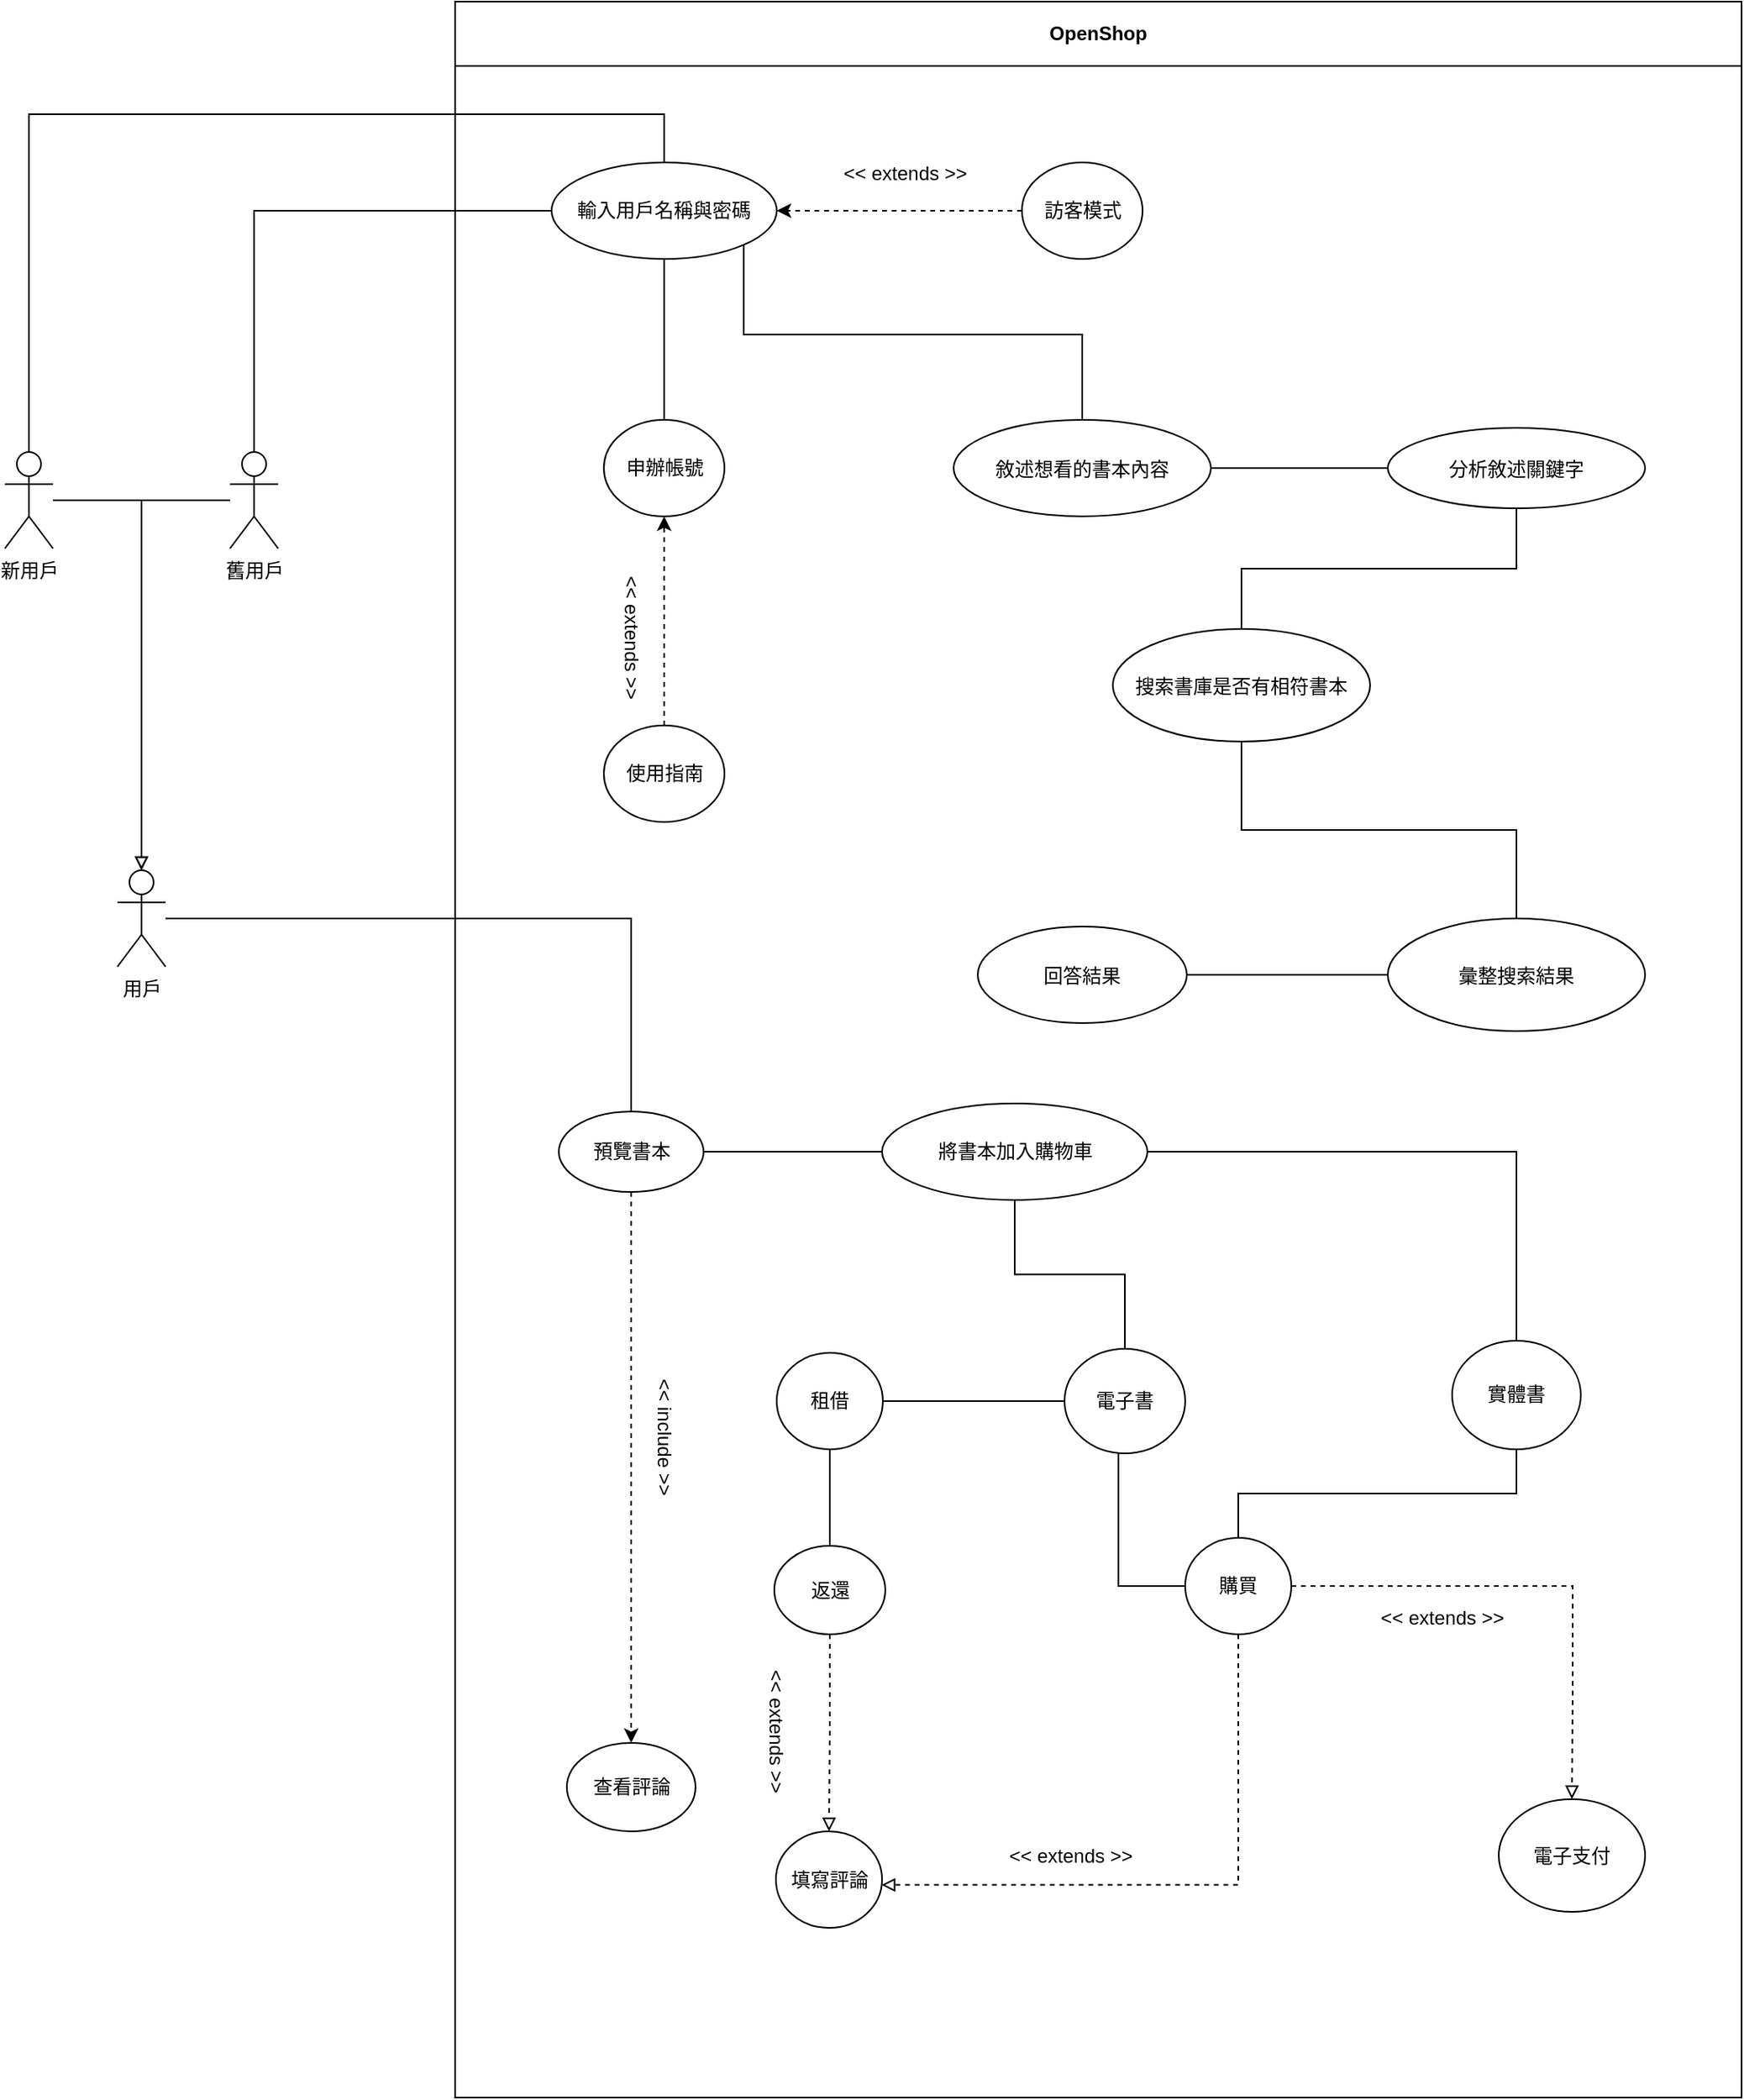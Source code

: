 <mxfile version="21.1.5" type="github" pages="4">
  <diagram name="第 1 页" id="juWUoHmqVazksuG_CoBL">
    <mxGraphModel dx="1348" dy="800" grid="1" gridSize="10" guides="1" tooltips="1" connect="1" arrows="1" fold="1" page="1" pageScale="1" pageWidth="1169" pageHeight="1654" math="0" shadow="0">
      <root>
        <mxCell id="0" />
        <mxCell id="1" parent="0" />
        <mxCell id="0WwnzeJDcboaGbobXKBc-2" value="OpenShop" style="swimlane;whiteSpace=wrap;html=1;startSize=40;" vertex="1" parent="1">
          <mxGeometry x="340" y="170" width="800" height="1303" as="geometry">
            <mxRectangle x="270" y="100" width="110" height="30" as="alternateBounds" />
          </mxGeometry>
        </mxCell>
        <mxCell id="0WwnzeJDcboaGbobXKBc-35" value="輸入用戶名稱與密碼" style="ellipse;whiteSpace=wrap;html=1;" vertex="1" parent="0WwnzeJDcboaGbobXKBc-2">
          <mxGeometry x="60" y="100" width="140" height="60" as="geometry" />
        </mxCell>
        <mxCell id="0WwnzeJDcboaGbobXKBc-36" value="申辦帳號" style="ellipse;whiteSpace=wrap;html=1;" vertex="1" parent="0WwnzeJDcboaGbobXKBc-2">
          <mxGeometry x="92.5" y="260" width="75" height="60" as="geometry" />
        </mxCell>
        <mxCell id="0WwnzeJDcboaGbobXKBc-34" style="edgeStyle=orthogonalEdgeStyle;rounded=0;orthogonalLoop=1;jettySize=auto;html=1;exitX=0.5;exitY=1;exitDx=0;exitDy=0;entryX=0.5;entryY=0;entryDx=0;entryDy=0;endArrow=none;endFill=0;" edge="1" parent="0WwnzeJDcboaGbobXKBc-2" source="0WwnzeJDcboaGbobXKBc-35" target="0WwnzeJDcboaGbobXKBc-36">
          <mxGeometry relative="1" as="geometry" />
        </mxCell>
        <mxCell id="0WwnzeJDcboaGbobXKBc-79" style="edgeStyle=orthogonalEdgeStyle;rounded=0;orthogonalLoop=1;jettySize=auto;html=1;exitX=0;exitY=0.5;exitDx=0;exitDy=0;entryX=1;entryY=0.5;entryDx=0;entryDy=0;dashed=1;" edge="1" parent="0WwnzeJDcboaGbobXKBc-2" source="0WwnzeJDcboaGbobXKBc-38" target="0WwnzeJDcboaGbobXKBc-35">
          <mxGeometry relative="1" as="geometry" />
        </mxCell>
        <mxCell id="0WwnzeJDcboaGbobXKBc-38" value="訪客模式" style="ellipse;whiteSpace=wrap;html=1;" vertex="1" parent="0WwnzeJDcboaGbobXKBc-2">
          <mxGeometry x="352.5" y="100" width="75" height="60" as="geometry" />
        </mxCell>
        <mxCell id="0WwnzeJDcboaGbobXKBc-39" style="edgeStyle=orthogonalEdgeStyle;rounded=0;orthogonalLoop=1;jettySize=auto;html=1;entryX=0.5;entryY=1;entryDx=0;entryDy=0;endArrow=classic;endFill=1;dashed=1;" edge="1" parent="0WwnzeJDcboaGbobXKBc-2" source="0WwnzeJDcboaGbobXKBc-40" target="0WwnzeJDcboaGbobXKBc-36">
          <mxGeometry relative="1" as="geometry" />
        </mxCell>
        <mxCell id="0WwnzeJDcboaGbobXKBc-78" style="edgeStyle=orthogonalEdgeStyle;rounded=0;orthogonalLoop=1;jettySize=auto;html=1;entryX=0;entryY=0.5;entryDx=0;entryDy=0;endArrow=none;endFill=0;exitX=1;exitY=1;exitDx=0;exitDy=0;" edge="1" parent="0WwnzeJDcboaGbobXKBc-2" source="0WwnzeJDcboaGbobXKBc-35" target="0WwnzeJDcboaGbobXKBc-70">
          <mxGeometry relative="1" as="geometry">
            <Array as="points">
              <mxPoint x="180" y="207" />
              <mxPoint x="390" y="207" />
              <mxPoint x="390" y="290" />
            </Array>
          </mxGeometry>
        </mxCell>
        <mxCell id="0WwnzeJDcboaGbobXKBc-40" value="使用指南" style="ellipse;whiteSpace=wrap;html=1;" vertex="1" parent="0WwnzeJDcboaGbobXKBc-2">
          <mxGeometry x="92.5" y="450" width="75" height="60" as="geometry" />
        </mxCell>
        <mxCell id="0WwnzeJDcboaGbobXKBc-41" value="&amp;lt;&amp;lt; extends &amp;gt;&amp;gt;" style="text;html=1;strokeColor=none;fillColor=none;align=center;verticalAlign=middle;whiteSpace=wrap;rounded=0;" vertex="1" parent="0WwnzeJDcboaGbobXKBc-2">
          <mxGeometry x="235" y="87" width="90" height="40" as="geometry" />
        </mxCell>
        <mxCell id="0WwnzeJDcboaGbobXKBc-42" value="&amp;lt;&amp;lt; extends &amp;gt;&amp;gt;" style="text;html=1;strokeColor=none;fillColor=none;align=center;verticalAlign=middle;whiteSpace=wrap;rounded=0;rotation=90;" vertex="1" parent="0WwnzeJDcboaGbobXKBc-2">
          <mxGeometry x="64.5" y="380" width="90" height="30" as="geometry" />
        </mxCell>
        <mxCell id="0WwnzeJDcboaGbobXKBc-70" value="&lt;span style=&quot;font-size: 12px;&quot;&gt;敘述想看的書本內容&lt;/span&gt;" style="ellipse;whiteSpace=wrap;html=1;fontSize=14;" vertex="1" parent="0WwnzeJDcboaGbobXKBc-2">
          <mxGeometry x="310" y="260" width="160" height="60" as="geometry" />
        </mxCell>
        <mxCell id="0WwnzeJDcboaGbobXKBc-72" value="&lt;span style=&quot;font-size: 12px;&quot;&gt;分析敘述關鍵字&lt;/span&gt;" style="ellipse;whiteSpace=wrap;html=1;fontSize=14;" vertex="1" parent="0WwnzeJDcboaGbobXKBc-2">
          <mxGeometry x="580" y="265" width="160" height="50" as="geometry" />
        </mxCell>
        <mxCell id="0WwnzeJDcboaGbobXKBc-69" style="edgeStyle=orthogonalEdgeStyle;rounded=0;orthogonalLoop=1;jettySize=auto;html=1;exitX=1;exitY=0.5;exitDx=0;exitDy=0;fontSize=14;endArrow=none;endFill=0;" edge="1" parent="0WwnzeJDcboaGbobXKBc-2" source="0WwnzeJDcboaGbobXKBc-70" target="0WwnzeJDcboaGbobXKBc-72">
          <mxGeometry relative="1" as="geometry" />
        </mxCell>
        <mxCell id="0WwnzeJDcboaGbobXKBc-74" value="&lt;span style=&quot;font-size: 12px;&quot;&gt;搜索書庫是否有相符書本&lt;/span&gt;" style="ellipse;whiteSpace=wrap;html=1;fontSize=14;" vertex="1" parent="0WwnzeJDcboaGbobXKBc-2">
          <mxGeometry x="409" y="390" width="160" height="70" as="geometry" />
        </mxCell>
        <mxCell id="0WwnzeJDcboaGbobXKBc-71" style="edgeStyle=orthogonalEdgeStyle;rounded=0;orthogonalLoop=1;jettySize=auto;html=1;exitX=0.5;exitY=1;exitDx=0;exitDy=0;fontSize=14;endArrow=none;endFill=0;" edge="1" parent="0WwnzeJDcboaGbobXKBc-2" source="0WwnzeJDcboaGbobXKBc-72" target="0WwnzeJDcboaGbobXKBc-74">
          <mxGeometry relative="1" as="geometry" />
        </mxCell>
        <mxCell id="0WwnzeJDcboaGbobXKBc-76" value="&lt;span style=&quot;font-size: 12px;&quot;&gt;彙整搜索結果&lt;/span&gt;" style="ellipse;whiteSpace=wrap;html=1;fontSize=14;" vertex="1" parent="0WwnzeJDcboaGbobXKBc-2">
          <mxGeometry x="580" y="570" width="160" height="70" as="geometry" />
        </mxCell>
        <mxCell id="0WwnzeJDcboaGbobXKBc-73" style="edgeStyle=orthogonalEdgeStyle;rounded=0;orthogonalLoop=1;jettySize=auto;html=1;exitX=0.5;exitY=1;exitDx=0;exitDy=0;entryX=0.5;entryY=0;entryDx=0;entryDy=0;fontSize=14;endArrow=none;endFill=0;" edge="1" parent="0WwnzeJDcboaGbobXKBc-2" source="0WwnzeJDcboaGbobXKBc-74" target="0WwnzeJDcboaGbobXKBc-76">
          <mxGeometry relative="1" as="geometry" />
        </mxCell>
        <mxCell id="0WwnzeJDcboaGbobXKBc-77" value="&lt;span style=&quot;font-size: 12px;&quot;&gt;回答結果&lt;/span&gt;" style="ellipse;whiteSpace=wrap;html=1;fontSize=14;" vertex="1" parent="0WwnzeJDcboaGbobXKBc-2">
          <mxGeometry x="325" y="575" width="130" height="60" as="geometry" />
        </mxCell>
        <mxCell id="0WwnzeJDcboaGbobXKBc-75" style="edgeStyle=orthogonalEdgeStyle;rounded=0;orthogonalLoop=1;jettySize=auto;html=1;exitX=0;exitY=0.5;exitDx=0;exitDy=0;fontSize=14;endArrow=none;endFill=0;" edge="1" parent="0WwnzeJDcboaGbobXKBc-2" source="0WwnzeJDcboaGbobXKBc-76" target="0WwnzeJDcboaGbobXKBc-77">
          <mxGeometry relative="1" as="geometry" />
        </mxCell>
        <mxCell id="0WwnzeJDcboaGbobXKBc-125" style="edgeStyle=orthogonalEdgeStyle;rounded=0;orthogonalLoop=1;jettySize=auto;html=1;endArrow=none;endFill=0;" edge="1" parent="0WwnzeJDcboaGbobXKBc-2" source="0WwnzeJDcboaGbobXKBc-84" target="0WwnzeJDcboaGbobXKBc-89">
          <mxGeometry relative="1" as="geometry" />
        </mxCell>
        <mxCell id="0WwnzeJDcboaGbobXKBc-84" value="將書本加入購物車" style="ellipse;whiteSpace=wrap;html=1;" vertex="1" parent="0WwnzeJDcboaGbobXKBc-2">
          <mxGeometry x="265.5" y="685" width="165" height="60" as="geometry" />
        </mxCell>
        <mxCell id="0WwnzeJDcboaGbobXKBc-86" value="實體書" style="ellipse;whiteSpace=wrap;html=1;" vertex="1" parent="0WwnzeJDcboaGbobXKBc-2">
          <mxGeometry x="620" y="832.5" width="80" height="67.5" as="geometry" />
        </mxCell>
        <mxCell id="0WwnzeJDcboaGbobXKBc-83" style="edgeStyle=orthogonalEdgeStyle;rounded=0;orthogonalLoop=1;jettySize=auto;html=1;exitX=1;exitY=0.5;exitDx=0;exitDy=0;entryX=0.5;entryY=0;entryDx=0;entryDy=0;endArrow=none;endFill=0;" edge="1" parent="0WwnzeJDcboaGbobXKBc-2" source="0WwnzeJDcboaGbobXKBc-84" target="0WwnzeJDcboaGbobXKBc-86">
          <mxGeometry relative="1" as="geometry" />
        </mxCell>
        <mxCell id="0WwnzeJDcboaGbobXKBc-122" style="edgeStyle=orthogonalEdgeStyle;rounded=0;orthogonalLoop=1;jettySize=auto;html=1;endArrow=none;endFill=0;" edge="1" parent="0WwnzeJDcboaGbobXKBc-2" source="0WwnzeJDcboaGbobXKBc-89" target="0WwnzeJDcboaGbobXKBc-91">
          <mxGeometry relative="1" as="geometry" />
        </mxCell>
        <mxCell id="0WwnzeJDcboaGbobXKBc-126" style="edgeStyle=orthogonalEdgeStyle;rounded=0;orthogonalLoop=1;jettySize=auto;html=1;exitX=0.5;exitY=1;exitDx=0;exitDy=0;entryX=0.009;entryY=0.571;entryDx=0;entryDy=0;entryPerimeter=0;endArrow=none;endFill=0;" edge="1" parent="0WwnzeJDcboaGbobXKBc-2" target="0WwnzeJDcboaGbobXKBc-92">
          <mxGeometry relative="1" as="geometry">
            <mxPoint x="412.5" y="870" as="sourcePoint" />
            <Array as="points">
              <mxPoint x="413" y="985" />
              <mxPoint x="455" y="985" />
            </Array>
          </mxGeometry>
        </mxCell>
        <mxCell id="0WwnzeJDcboaGbobXKBc-89" value="電子書" style="ellipse;whiteSpace=wrap;html=1;" vertex="1" parent="0WwnzeJDcboaGbobXKBc-2">
          <mxGeometry x="379" y="837.5" width="75" height="65" as="geometry" />
        </mxCell>
        <mxCell id="0WwnzeJDcboaGbobXKBc-119" style="edgeStyle=orthogonalEdgeStyle;rounded=0;orthogonalLoop=1;jettySize=auto;html=1;entryX=0.5;entryY=0;entryDx=0;entryDy=0;endArrow=none;endFill=0;" edge="1" parent="0WwnzeJDcboaGbobXKBc-2" source="0WwnzeJDcboaGbobXKBc-91" target="0WwnzeJDcboaGbobXKBc-95">
          <mxGeometry relative="1" as="geometry" />
        </mxCell>
        <mxCell id="0WwnzeJDcboaGbobXKBc-91" value="租借" style="ellipse;whiteSpace=wrap;html=1;" vertex="1" parent="0WwnzeJDcboaGbobXKBc-2">
          <mxGeometry x="200" y="840" width="66" height="60" as="geometry" />
        </mxCell>
        <mxCell id="0WwnzeJDcboaGbobXKBc-127" style="edgeStyle=orthogonalEdgeStyle;rounded=0;orthogonalLoop=1;jettySize=auto;html=1;entryX=0.995;entryY=0.555;entryDx=0;entryDy=0;entryPerimeter=0;dashed=1;endArrow=block;endFill=0;" edge="1" parent="0WwnzeJDcboaGbobXKBc-2" source="0WwnzeJDcboaGbobXKBc-92" target="0WwnzeJDcboaGbobXKBc-107">
          <mxGeometry relative="1" as="geometry">
            <Array as="points">
              <mxPoint x="487" y="1171" />
            </Array>
          </mxGeometry>
        </mxCell>
        <mxCell id="0WwnzeJDcboaGbobXKBc-129" style="edgeStyle=orthogonalEdgeStyle;rounded=0;orthogonalLoop=1;jettySize=auto;html=1;exitX=1;exitY=0.5;exitDx=0;exitDy=0;entryX=0.5;entryY=0;entryDx=0;entryDy=0;dashed=1;endArrow=block;endFill=0;" edge="1" parent="0WwnzeJDcboaGbobXKBc-2" source="0WwnzeJDcboaGbobXKBc-92" target="0WwnzeJDcboaGbobXKBc-128">
          <mxGeometry relative="1" as="geometry">
            <Array as="points">
              <mxPoint x="695" y="985" />
              <mxPoint x="695" y="1050" />
            </Array>
          </mxGeometry>
        </mxCell>
        <mxCell id="0WwnzeJDcboaGbobXKBc-92" value="購買" style="ellipse;whiteSpace=wrap;html=1;" vertex="1" parent="0WwnzeJDcboaGbobXKBc-2">
          <mxGeometry x="454" y="955" width="66" height="60" as="geometry" />
        </mxCell>
        <mxCell id="0WwnzeJDcboaGbobXKBc-85" style="edgeStyle=orthogonalEdgeStyle;rounded=0;orthogonalLoop=1;jettySize=auto;html=1;exitX=0.5;exitY=1;exitDx=0;exitDy=0;startArrow=none;startFill=0;endArrow=none;endFill=0;entryX=0.5;entryY=0;entryDx=0;entryDy=0;" edge="1" parent="0WwnzeJDcboaGbobXKBc-2" source="0WwnzeJDcboaGbobXKBc-86" target="0WwnzeJDcboaGbobXKBc-92">
          <mxGeometry relative="1" as="geometry">
            <mxPoint x="490" y="950" as="targetPoint" />
          </mxGeometry>
        </mxCell>
        <mxCell id="0WwnzeJDcboaGbobXKBc-93" style="edgeStyle=orthogonalEdgeStyle;rounded=0;orthogonalLoop=1;jettySize=auto;html=1;exitX=1;exitY=0.5;exitDx=0;exitDy=0;entryX=0;entryY=0.5;entryDx=0;entryDy=0;endArrow=none;endFill=0;" edge="1" parent="0WwnzeJDcboaGbobXKBc-2" source="0WwnzeJDcboaGbobXKBc-94" target="0WwnzeJDcboaGbobXKBc-84">
          <mxGeometry relative="1" as="geometry" />
        </mxCell>
        <mxCell id="0WwnzeJDcboaGbobXKBc-116" style="edgeStyle=orthogonalEdgeStyle;rounded=0;orthogonalLoop=1;jettySize=auto;html=1;exitX=0.5;exitY=1;exitDx=0;exitDy=0;dashed=1;" edge="1" parent="0WwnzeJDcboaGbobXKBc-2" source="0WwnzeJDcboaGbobXKBc-94" target="0WwnzeJDcboaGbobXKBc-105">
          <mxGeometry relative="1" as="geometry" />
        </mxCell>
        <mxCell id="0WwnzeJDcboaGbobXKBc-94" value="預覽書本" style="ellipse;whiteSpace=wrap;html=1;" vertex="1" parent="0WwnzeJDcboaGbobXKBc-2">
          <mxGeometry x="64.5" y="690" width="90" height="50" as="geometry" />
        </mxCell>
        <mxCell id="0WwnzeJDcboaGbobXKBc-108" style="edgeStyle=orthogonalEdgeStyle;rounded=0;orthogonalLoop=1;jettySize=auto;html=1;entryX=0.5;entryY=0;entryDx=0;entryDy=0;endArrow=block;endFill=0;dashed=1;" edge="1" parent="0WwnzeJDcboaGbobXKBc-2" source="0WwnzeJDcboaGbobXKBc-95" target="0WwnzeJDcboaGbobXKBc-107">
          <mxGeometry relative="1" as="geometry" />
        </mxCell>
        <mxCell id="0WwnzeJDcboaGbobXKBc-95" value="返還" style="ellipse;whiteSpace=wrap;html=1;" vertex="1" parent="0WwnzeJDcboaGbobXKBc-2">
          <mxGeometry x="198.5" y="960" width="69" height="55" as="geometry" />
        </mxCell>
        <mxCell id="0WwnzeJDcboaGbobXKBc-97" value="&amp;lt;&amp;lt; include &amp;gt;&amp;gt;" style="text;html=1;align=center;verticalAlign=middle;resizable=0;points=[];autosize=1;strokeColor=none;fillColor=none;rotation=90;" vertex="1" parent="0WwnzeJDcboaGbobXKBc-2">
          <mxGeometry x="80" y="877" width="100" height="30" as="geometry" />
        </mxCell>
        <mxCell id="0WwnzeJDcboaGbobXKBc-105" value="查看評論" style="ellipse;whiteSpace=wrap;html=1;" vertex="1" parent="0WwnzeJDcboaGbobXKBc-2">
          <mxGeometry x="69.5" y="1082.5" width="80" height="55" as="geometry" />
        </mxCell>
        <mxCell id="0WwnzeJDcboaGbobXKBc-107" value="填寫評論" style="ellipse;whiteSpace=wrap;html=1;" vertex="1" parent="0WwnzeJDcboaGbobXKBc-2">
          <mxGeometry x="199.5" y="1137.5" width="66" height="60" as="geometry" />
        </mxCell>
        <mxCell id="0WwnzeJDcboaGbobXKBc-112" value="&amp;lt;&amp;lt; extends &amp;gt;&amp;gt;" style="text;html=1;strokeColor=none;fillColor=none;align=center;verticalAlign=middle;whiteSpace=wrap;rounded=0;rotation=90;" vertex="1" parent="0WwnzeJDcboaGbobXKBc-2">
          <mxGeometry x="154.5" y="1060" width="90" height="30" as="geometry" />
        </mxCell>
        <mxCell id="0WwnzeJDcboaGbobXKBc-113" value="&amp;lt;&amp;lt; extends &amp;gt;&amp;gt;" style="text;html=1;strokeColor=none;fillColor=none;align=center;verticalAlign=middle;whiteSpace=wrap;rounded=0;rotation=0;" vertex="1" parent="0WwnzeJDcboaGbobXKBc-2">
          <mxGeometry x="337.5" y="1137.5" width="90" height="30" as="geometry" />
        </mxCell>
        <mxCell id="0WwnzeJDcboaGbobXKBc-128" value="電子支付" style="ellipse;whiteSpace=wrap;html=1;" vertex="1" parent="0WwnzeJDcboaGbobXKBc-2">
          <mxGeometry x="649" y="1117.5" width="91" height="70" as="geometry" />
        </mxCell>
        <mxCell id="0WwnzeJDcboaGbobXKBc-130" value="&amp;lt;&amp;lt; extends &amp;gt;&amp;gt;" style="text;html=1;strokeColor=none;fillColor=none;align=center;verticalAlign=middle;whiteSpace=wrap;rounded=0;rotation=0;" vertex="1" parent="0WwnzeJDcboaGbobXKBc-2">
          <mxGeometry x="569" y="990" width="90" height="30" as="geometry" />
        </mxCell>
        <mxCell id="0WwnzeJDcboaGbobXKBc-133" style="edgeStyle=orthogonalEdgeStyle;rounded=0;orthogonalLoop=1;jettySize=auto;html=1;endArrow=block;endFill=0;" edge="1" parent="1" source="0WwnzeJDcboaGbobXKBc-21" target="0WwnzeJDcboaGbobXKBc-22">
          <mxGeometry relative="1" as="geometry" />
        </mxCell>
        <mxCell id="0WwnzeJDcboaGbobXKBc-21" value="舊用戶" style="shape=umlActor;verticalLabelPosition=bottom;verticalAlign=top;html=1;outlineConnect=0;" vertex="1" parent="1">
          <mxGeometry x="200" y="450" width="30" height="60" as="geometry" />
        </mxCell>
        <mxCell id="0WwnzeJDcboaGbobXKBc-102" style="edgeStyle=orthogonalEdgeStyle;rounded=0;orthogonalLoop=1;jettySize=auto;html=1;entryX=0.5;entryY=0;entryDx=0;entryDy=0;endArrow=none;endFill=0;" edge="1" parent="1" source="0WwnzeJDcboaGbobXKBc-22" target="0WwnzeJDcboaGbobXKBc-94">
          <mxGeometry relative="1" as="geometry" />
        </mxCell>
        <mxCell id="0WwnzeJDcboaGbobXKBc-22" value="用戶" style="shape=umlActor;verticalLabelPosition=bottom;verticalAlign=top;html=1;outlineConnect=0;" vertex="1" parent="1">
          <mxGeometry x="130" y="710" width="30" height="60" as="geometry" />
        </mxCell>
        <mxCell id="0WwnzeJDcboaGbobXKBc-33" style="edgeStyle=orthogonalEdgeStyle;rounded=0;orthogonalLoop=1;jettySize=auto;html=1;endArrow=block;endFill=0;" edge="1" parent="1" source="0WwnzeJDcboaGbobXKBc-32" target="0WwnzeJDcboaGbobXKBc-22">
          <mxGeometry relative="1" as="geometry">
            <Array as="points">
              <mxPoint x="145" y="480" />
            </Array>
          </mxGeometry>
        </mxCell>
        <mxCell id="0WwnzeJDcboaGbobXKBc-32" value="新用戶" style="shape=umlActor;verticalLabelPosition=bottom;verticalAlign=top;html=1;outlineConnect=0;" vertex="1" parent="1">
          <mxGeometry x="60" y="450" width="30" height="60" as="geometry" />
        </mxCell>
        <mxCell id="0WwnzeJDcboaGbobXKBc-98" style="edgeStyle=orthogonalEdgeStyle;rounded=0;orthogonalLoop=1;jettySize=auto;html=1;entryX=0.5;entryY=0;entryDx=0;entryDy=0;entryPerimeter=0;endArrow=none;endFill=0;" edge="1" parent="1" source="0WwnzeJDcboaGbobXKBc-35" target="0WwnzeJDcboaGbobXKBc-32">
          <mxGeometry relative="1" as="geometry">
            <Array as="points">
              <mxPoint x="470" y="240" />
              <mxPoint x="75" y="240" />
            </Array>
          </mxGeometry>
        </mxCell>
        <mxCell id="0WwnzeJDcboaGbobXKBc-99" style="edgeStyle=orthogonalEdgeStyle;rounded=0;orthogonalLoop=1;jettySize=auto;html=1;exitX=0;exitY=0.5;exitDx=0;exitDy=0;entryX=0.5;entryY=0;entryDx=0;entryDy=0;entryPerimeter=0;endArrow=none;endFill=0;" edge="1" parent="1" source="0WwnzeJDcboaGbobXKBc-35" target="0WwnzeJDcboaGbobXKBc-21">
          <mxGeometry relative="1" as="geometry">
            <Array as="points">
              <mxPoint x="215" y="300" />
            </Array>
          </mxGeometry>
        </mxCell>
      </root>
    </mxGraphModel>
  </diagram>
  <diagram id="I1DS4iShznRxgmD40Sv0" name="第 2 页">
    <mxGraphModel dx="1617" dy="2614" grid="1" gridSize="10" guides="1" tooltips="1" connect="1" arrows="1" fold="1" page="1" pageScale="1" pageWidth="1169" pageHeight="1654" math="0" shadow="0">
      <root>
        <mxCell id="0" />
        <mxCell id="1" parent="0" />
        <mxCell id="V1Nyt2eJGs27ZjWTDNi4-1" style="edgeStyle=orthogonalEdgeStyle;rounded=0;orthogonalLoop=1;jettySize=auto;html=1;entryX=0;entryY=0.5;entryDx=0;entryDy=0;fontSize=16;endArrow=none;endFill=0;" edge="1" parent="1" source="V1Nyt2eJGs27ZjWTDNi4-2" target="V1Nyt2eJGs27ZjWTDNi4-5">
          <mxGeometry relative="1" as="geometry">
            <mxPoint x="320" y="-760" as="targetPoint" />
          </mxGeometry>
        </mxCell>
        <mxCell id="V1Nyt2eJGs27ZjWTDNi4-2" value="用戶" style="shape=umlActor;verticalLabelPosition=bottom;verticalAlign=top;html=1;outlineConnect=0;" vertex="1" parent="1">
          <mxGeometry x="120" y="-630" width="40" height="76" as="geometry" />
        </mxCell>
        <mxCell id="V1Nyt2eJGs27ZjWTDNi4-3" value="&lt;font style=&quot;font-size: 16px;&quot;&gt;用戶對話式搜索書本&lt;/font&gt;" style="swimlane;whiteSpace=wrap;html=1;" vertex="1" parent="1">
          <mxGeometry x="230" y="-910" width="500" height="400" as="geometry" />
        </mxCell>
        <mxCell id="V1Nyt2eJGs27ZjWTDNi4-4" style="edgeStyle=orthogonalEdgeStyle;rounded=0;orthogonalLoop=1;jettySize=auto;html=1;exitX=1;exitY=0.5;exitDx=0;exitDy=0;fontSize=14;endArrow=none;endFill=0;" edge="1" parent="V1Nyt2eJGs27ZjWTDNi4-3" source="V1Nyt2eJGs27ZjWTDNi4-5" target="V1Nyt2eJGs27ZjWTDNi4-7">
          <mxGeometry relative="1" as="geometry" />
        </mxCell>
        <mxCell id="V1Nyt2eJGs27ZjWTDNi4-5" value="&lt;span style=&quot;font-size: 12px;&quot;&gt;敘述想看的書本內容&lt;/span&gt;" style="ellipse;whiteSpace=wrap;html=1;fontSize=14;" vertex="1" parent="V1Nyt2eJGs27ZjWTDNi4-3">
          <mxGeometry x="40" y="42" width="160" height="60" as="geometry" />
        </mxCell>
        <mxCell id="V1Nyt2eJGs27ZjWTDNi4-6" style="edgeStyle=orthogonalEdgeStyle;rounded=0;orthogonalLoop=1;jettySize=auto;html=1;exitX=0.5;exitY=1;exitDx=0;exitDy=0;fontSize=14;endArrow=none;endFill=0;" edge="1" parent="V1Nyt2eJGs27ZjWTDNi4-3" source="V1Nyt2eJGs27ZjWTDNi4-7" target="V1Nyt2eJGs27ZjWTDNi4-9">
          <mxGeometry relative="1" as="geometry" />
        </mxCell>
        <mxCell id="V1Nyt2eJGs27ZjWTDNi4-7" value="&lt;span style=&quot;font-size: 12px;&quot;&gt;AI 進行分析用戶敘述&lt;/span&gt;" style="ellipse;whiteSpace=wrap;html=1;fontSize=14;" vertex="1" parent="V1Nyt2eJGs27ZjWTDNi4-3">
          <mxGeometry x="300" y="47" width="160" height="50" as="geometry" />
        </mxCell>
        <mxCell id="V1Nyt2eJGs27ZjWTDNi4-8" style="edgeStyle=orthogonalEdgeStyle;rounded=0;orthogonalLoop=1;jettySize=auto;html=1;exitX=0.5;exitY=1;exitDx=0;exitDy=0;entryX=0.5;entryY=0;entryDx=0;entryDy=0;fontSize=14;endArrow=none;endFill=0;" edge="1" parent="V1Nyt2eJGs27ZjWTDNi4-3" source="V1Nyt2eJGs27ZjWTDNi4-9" target="V1Nyt2eJGs27ZjWTDNi4-11">
          <mxGeometry relative="1" as="geometry" />
        </mxCell>
        <mxCell id="V1Nyt2eJGs27ZjWTDNi4-9" value="&lt;span style=&quot;font-size: 12px;&quot;&gt;搜索書庫是否有相符書本&lt;/span&gt;" style="ellipse;whiteSpace=wrap;html=1;fontSize=14;" vertex="1" parent="V1Nyt2eJGs27ZjWTDNi4-3">
          <mxGeometry x="170" y="170" width="160" height="50" as="geometry" />
        </mxCell>
        <mxCell id="V1Nyt2eJGs27ZjWTDNi4-10" style="edgeStyle=orthogonalEdgeStyle;rounded=0;orthogonalLoop=1;jettySize=auto;html=1;exitX=0;exitY=0.5;exitDx=0;exitDy=0;fontSize=14;endArrow=none;endFill=0;" edge="1" parent="V1Nyt2eJGs27ZjWTDNi4-3" source="V1Nyt2eJGs27ZjWTDNi4-11" target="V1Nyt2eJGs27ZjWTDNi4-12">
          <mxGeometry relative="1" as="geometry" />
        </mxCell>
        <mxCell id="V1Nyt2eJGs27ZjWTDNi4-11" value="&lt;span style=&quot;font-size: 12px;&quot;&gt;AI 彙整搜索結果&lt;/span&gt;" style="ellipse;whiteSpace=wrap;html=1;fontSize=14;" vertex="1" parent="V1Nyt2eJGs27ZjWTDNi4-3">
          <mxGeometry x="300" y="290" width="160" height="50" as="geometry" />
        </mxCell>
        <mxCell id="V1Nyt2eJGs27ZjWTDNi4-12" value="&lt;span style=&quot;font-size: 12px;&quot;&gt;AI 回答結果&lt;/span&gt;" style="ellipse;whiteSpace=wrap;html=1;fontSize=14;" vertex="1" parent="V1Nyt2eJGs27ZjWTDNi4-3">
          <mxGeometry x="40" y="290" width="160" height="50" as="geometry" />
        </mxCell>
      </root>
    </mxGraphModel>
  </diagram>
  <diagram id="fQHkbRn-pO_E9gneuS1Z" name="第 3 页">
    <mxGraphModel dx="1617" dy="960" grid="1" gridSize="10" guides="1" tooltips="1" connect="1" arrows="1" fold="1" page="1" pageScale="1" pageWidth="1169" pageHeight="1654" math="0" shadow="0">
      <root>
        <mxCell id="0" />
        <mxCell id="1" parent="0" />
        <mxCell id="gbLF52luCfXQgLGVeHla-1" value="用戶登入" style="swimlane;whiteSpace=wrap;html=1;" vertex="1" parent="1">
          <mxGeometry x="220" y="130" width="380" height="460" as="geometry" />
        </mxCell>
        <mxCell id="gbLF52luCfXQgLGVeHla-2" style="edgeStyle=orthogonalEdgeStyle;rounded=0;orthogonalLoop=1;jettySize=auto;html=1;exitX=0.5;exitY=1;exitDx=0;exitDy=0;entryX=0.5;entryY=0;entryDx=0;entryDy=0;endArrow=none;endFill=0;" edge="1" parent="gbLF52luCfXQgLGVeHla-1" source="gbLF52luCfXQgLGVeHla-3" target="gbLF52luCfXQgLGVeHla-4">
          <mxGeometry relative="1" as="geometry" />
        </mxCell>
        <mxCell id="gbLF52luCfXQgLGVeHla-3" value="輸入用戶名稱與密碼" style="ellipse;whiteSpace=wrap;html=1;" vertex="1" parent="gbLF52luCfXQgLGVeHla-1">
          <mxGeometry x="20" y="80" width="140" height="60" as="geometry" />
        </mxCell>
        <mxCell id="gbLF52luCfXQgLGVeHla-4" value="申辦帳號" style="ellipse;whiteSpace=wrap;html=1;" vertex="1" parent="gbLF52luCfXQgLGVeHla-1">
          <mxGeometry x="52.5" y="220" width="75" height="60" as="geometry" />
        </mxCell>
        <mxCell id="gbLF52luCfXQgLGVeHla-5" style="edgeStyle=orthogonalEdgeStyle;rounded=0;orthogonalLoop=1;jettySize=auto;html=1;entryX=1;entryY=0.5;entryDx=0;entryDy=0;endArrow=classic;endFill=1;dashed=1;exitX=0.5;exitY=0;exitDx=0;exitDy=0;" edge="1" parent="gbLF52luCfXQgLGVeHla-1" source="gbLF52luCfXQgLGVeHla-6" target="gbLF52luCfXQgLGVeHla-3">
          <mxGeometry relative="1" as="geometry">
            <mxPoint x="230" y="250" as="sourcePoint" />
            <Array as="points">
              <mxPoint x="288" y="170" />
              <mxPoint x="288" y="110" />
            </Array>
          </mxGeometry>
        </mxCell>
        <mxCell id="gbLF52luCfXQgLGVeHla-6" value="訪客模式" style="ellipse;whiteSpace=wrap;html=1;" vertex="1" parent="gbLF52luCfXQgLGVeHla-1">
          <mxGeometry x="250" y="210" width="75" height="60" as="geometry" />
        </mxCell>
        <mxCell id="gbLF52luCfXQgLGVeHla-7" style="edgeStyle=orthogonalEdgeStyle;rounded=0;orthogonalLoop=1;jettySize=auto;html=1;entryX=0.5;entryY=1;entryDx=0;entryDy=0;endArrow=classic;endFill=1;dashed=1;" edge="1" parent="gbLF52luCfXQgLGVeHla-1" source="gbLF52luCfXQgLGVeHla-8" target="gbLF52luCfXQgLGVeHla-4">
          <mxGeometry relative="1" as="geometry" />
        </mxCell>
        <mxCell id="gbLF52luCfXQgLGVeHla-8" value="使用指南" style="ellipse;whiteSpace=wrap;html=1;" vertex="1" parent="gbLF52luCfXQgLGVeHla-1">
          <mxGeometry x="52.5" y="380" width="75" height="60" as="geometry" />
        </mxCell>
        <mxCell id="gbLF52luCfXQgLGVeHla-9" value="&amp;lt;&amp;lt; extends &amp;gt;&amp;gt;" style="text;html=1;strokeColor=none;fillColor=none;align=center;verticalAlign=middle;whiteSpace=wrap;rounded=0;" vertex="1" parent="gbLF52luCfXQgLGVeHla-1">
          <mxGeometry x="190" y="80" width="90" height="30" as="geometry" />
        </mxCell>
        <mxCell id="gbLF52luCfXQgLGVeHla-10" value="&amp;lt;&amp;lt; extends &amp;gt;&amp;gt;" style="text;html=1;strokeColor=none;fillColor=none;align=center;verticalAlign=middle;whiteSpace=wrap;rounded=0;rotation=90;" vertex="1" parent="gbLF52luCfXQgLGVeHla-1">
          <mxGeometry x="60" y="320" width="90" height="30" as="geometry" />
        </mxCell>
        <mxCell id="gbLF52luCfXQgLGVeHla-11" value="用戶" style="shape=umlActor;verticalLabelPosition=bottom;verticalAlign=top;html=1;outlineConnect=0;" vertex="1" parent="1">
          <mxGeometry x="90" y="470" width="30" height="60" as="geometry" />
        </mxCell>
        <mxCell id="gbLF52luCfXQgLGVeHla-12" style="edgeStyle=orthogonalEdgeStyle;rounded=0;orthogonalLoop=1;jettySize=auto;html=1;entryX=0.5;entryY=0;entryDx=0;entryDy=0;entryPerimeter=0;endArrow=block;endFill=0;" edge="1" parent="1" source="gbLF52luCfXQgLGVeHla-13" target="gbLF52luCfXQgLGVeHla-11">
          <mxGeometry relative="1" as="geometry" />
        </mxCell>
        <mxCell id="gbLF52luCfXQgLGVeHla-13" value="舊用戶" style="shape=umlActor;verticalLabelPosition=bottom;verticalAlign=top;html=1;outlineConnect=0;" vertex="1" parent="1">
          <mxGeometry x="50" y="350" width="30" height="60" as="geometry" />
        </mxCell>
        <mxCell id="gbLF52luCfXQgLGVeHla-14" style="edgeStyle=orthogonalEdgeStyle;rounded=0;orthogonalLoop=1;jettySize=auto;html=1;entryX=0.5;entryY=0;entryDx=0;entryDy=0;entryPerimeter=0;endArrow=block;endFill=0;" edge="1" parent="1" source="gbLF52luCfXQgLGVeHla-16" target="gbLF52luCfXQgLGVeHla-11">
          <mxGeometry relative="1" as="geometry" />
        </mxCell>
        <mxCell id="gbLF52luCfXQgLGVeHla-15" style="edgeStyle=orthogonalEdgeStyle;rounded=0;orthogonalLoop=1;jettySize=auto;html=1;entryX=0;entryY=0.5;entryDx=0;entryDy=0;endArrow=none;endFill=0;" edge="1" parent="1" source="gbLF52luCfXQgLGVeHla-16" target="gbLF52luCfXQgLGVeHla-4">
          <mxGeometry relative="1" as="geometry" />
        </mxCell>
        <mxCell id="gbLF52luCfXQgLGVeHla-16" value="新用戶" style="shape=umlActor;verticalLabelPosition=bottom;verticalAlign=top;html=1;outlineConnect=0;" vertex="1" parent="1">
          <mxGeometry x="130" y="350" width="30" height="60" as="geometry" />
        </mxCell>
        <mxCell id="gbLF52luCfXQgLGVeHla-17" style="edgeStyle=orthogonalEdgeStyle;rounded=0;orthogonalLoop=1;jettySize=auto;html=1;exitX=0;exitY=0.5;exitDx=0;exitDy=0;entryX=0.5;entryY=0;entryDx=0;entryDy=0;entryPerimeter=0;endArrow=none;endFill=0;" edge="1" parent="1" source="gbLF52luCfXQgLGVeHla-3" target="gbLF52luCfXQgLGVeHla-13">
          <mxGeometry relative="1" as="geometry" />
        </mxCell>
      </root>
    </mxGraphModel>
  </diagram>
  <diagram id="TZheQ4UtAMiVdlDoZJXI" name="第 4 页">
    <mxGraphModel dx="1617" dy="960" grid="1" gridSize="10" guides="1" tooltips="1" connect="1" arrows="1" fold="1" page="1" pageScale="1" pageWidth="1169" pageHeight="1654" math="0" shadow="0">
      <root>
        <mxCell id="0" />
        <mxCell id="1" parent="0" />
        <mxCell id="Ke5rd1nxsrI9M_XZsOlw-1" value="用戶" style="shape=umlActor;verticalLabelPosition=bottom;verticalAlign=top;html=1;outlineConnect=0;" vertex="1" parent="1">
          <mxGeometry x="50" y="210" width="30" height="60" as="geometry" />
        </mxCell>
        <mxCell id="Ke5rd1nxsrI9M_XZsOlw-2" value="用戶購買書本" style="swimlane;whiteSpace=wrap;html=1;" vertex="1" parent="1">
          <mxGeometry x="130" y="80" width="410" height="340" as="geometry">
            <mxRectangle x="270" y="100" width="110" height="30" as="alternateBounds" />
          </mxGeometry>
        </mxCell>
        <mxCell id="Ke5rd1nxsrI9M_XZsOlw-3" style="edgeStyle=orthogonalEdgeStyle;rounded=0;orthogonalLoop=1;jettySize=auto;html=1;exitX=0.5;exitY=1;exitDx=0;exitDy=0;entryX=0.5;entryY=0;entryDx=0;entryDy=0;endArrow=none;endFill=0;" edge="1" parent="Ke5rd1nxsrI9M_XZsOlw-2" source="Ke5rd1nxsrI9M_XZsOlw-5" target="Ke5rd1nxsrI9M_XZsOlw-10">
          <mxGeometry relative="1" as="geometry" />
        </mxCell>
        <mxCell id="Ke5rd1nxsrI9M_XZsOlw-4" style="edgeStyle=orthogonalEdgeStyle;rounded=0;orthogonalLoop=1;jettySize=auto;html=1;exitX=1;exitY=0.5;exitDx=0;exitDy=0;entryX=0.5;entryY=0;entryDx=0;entryDy=0;endArrow=none;endFill=0;" edge="1" parent="Ke5rd1nxsrI9M_XZsOlw-2" source="Ke5rd1nxsrI9M_XZsOlw-5" target="Ke5rd1nxsrI9M_XZsOlw-7">
          <mxGeometry relative="1" as="geometry" />
        </mxCell>
        <mxCell id="Ke5rd1nxsrI9M_XZsOlw-5" value="將書本加入購物車" style="ellipse;whiteSpace=wrap;html=1;" vertex="1" parent="Ke5rd1nxsrI9M_XZsOlw-2">
          <mxGeometry x="164" y="40" width="120" height="50" as="geometry" />
        </mxCell>
        <mxCell id="Ke5rd1nxsrI9M_XZsOlw-6" style="edgeStyle=orthogonalEdgeStyle;rounded=0;orthogonalLoop=1;jettySize=auto;html=1;exitX=0.5;exitY=1;exitDx=0;exitDy=0;entryX=1;entryY=0.5;entryDx=0;entryDy=0;startArrow=none;startFill=0;endArrow=none;endFill=0;" edge="1" parent="Ke5rd1nxsrI9M_XZsOlw-2" source="Ke5rd1nxsrI9M_XZsOlw-7" target="Ke5rd1nxsrI9M_XZsOlw-13">
          <mxGeometry relative="1" as="geometry" />
        </mxCell>
        <mxCell id="Ke5rd1nxsrI9M_XZsOlw-7" value="實體書" style="ellipse;whiteSpace=wrap;html=1;" vertex="1" parent="Ke5rd1nxsrI9M_XZsOlw-2">
          <mxGeometry x="314" y="120" width="60" height="50" as="geometry" />
        </mxCell>
        <mxCell id="Ke5rd1nxsrI9M_XZsOlw-8" style="edgeStyle=orthogonalEdgeStyle;rounded=0;orthogonalLoop=1;jettySize=auto;html=1;exitX=0.5;exitY=1;exitDx=0;exitDy=0;entryX=0.5;entryY=0;entryDx=0;entryDy=0;endArrow=none;endFill=0;" edge="1" parent="Ke5rd1nxsrI9M_XZsOlw-2" source="Ke5rd1nxsrI9M_XZsOlw-10" target="Ke5rd1nxsrI9M_XZsOlw-12">
          <mxGeometry relative="1" as="geometry" />
        </mxCell>
        <mxCell id="Ke5rd1nxsrI9M_XZsOlw-9" style="edgeStyle=orthogonalEdgeStyle;rounded=0;orthogonalLoop=1;jettySize=auto;html=1;exitX=0.5;exitY=1;exitDx=0;exitDy=0;endArrow=none;endFill=0;" edge="1" parent="Ke5rd1nxsrI9M_XZsOlw-2" source="Ke5rd1nxsrI9M_XZsOlw-10" target="Ke5rd1nxsrI9M_XZsOlw-13">
          <mxGeometry relative="1" as="geometry" />
        </mxCell>
        <mxCell id="Ke5rd1nxsrI9M_XZsOlw-10" value="電子書" style="ellipse;whiteSpace=wrap;html=1;" vertex="1" parent="Ke5rd1nxsrI9M_XZsOlw-2">
          <mxGeometry x="194" y="120" width="60" height="50" as="geometry" />
        </mxCell>
        <mxCell id="Ke5rd1nxsrI9M_XZsOlw-11" style="edgeStyle=orthogonalEdgeStyle;rounded=0;orthogonalLoop=1;jettySize=auto;html=1;exitX=0;exitY=0.5;exitDx=0;exitDy=0;entryX=1;entryY=0.5;entryDx=0;entryDy=0;endArrow=none;endFill=0;" edge="1" parent="Ke5rd1nxsrI9M_XZsOlw-2" source="Ke5rd1nxsrI9M_XZsOlw-12" target="Ke5rd1nxsrI9M_XZsOlw-16">
          <mxGeometry relative="1" as="geometry" />
        </mxCell>
        <mxCell id="Ke5rd1nxsrI9M_XZsOlw-12" value="租借" style="ellipse;whiteSpace=wrap;html=1;" vertex="1" parent="Ke5rd1nxsrI9M_XZsOlw-2">
          <mxGeometry x="137" y="260" width="54" height="50" as="geometry" />
        </mxCell>
        <mxCell id="Ke5rd1nxsrI9M_XZsOlw-13" value="購買" style="ellipse;whiteSpace=wrap;html=1;" vertex="1" parent="Ke5rd1nxsrI9M_XZsOlw-2">
          <mxGeometry x="251" y="260" width="56" height="50" as="geometry" />
        </mxCell>
        <mxCell id="Ke5rd1nxsrI9M_XZsOlw-14" style="edgeStyle=orthogonalEdgeStyle;rounded=0;orthogonalLoop=1;jettySize=auto;html=1;exitX=1;exitY=0.5;exitDx=0;exitDy=0;entryX=0;entryY=0.5;entryDx=0;entryDy=0;endArrow=none;endFill=0;" edge="1" parent="Ke5rd1nxsrI9M_XZsOlw-2" source="Ke5rd1nxsrI9M_XZsOlw-15" target="Ke5rd1nxsrI9M_XZsOlw-5">
          <mxGeometry relative="1" as="geometry" />
        </mxCell>
        <mxCell id="Ke5rd1nxsrI9M_XZsOlw-15" value="預覽書本" style="ellipse;whiteSpace=wrap;html=1;" vertex="1" parent="Ke5rd1nxsrI9M_XZsOlw-2">
          <mxGeometry x="30" y="40" width="90" height="50" as="geometry" />
        </mxCell>
        <mxCell id="Ke5rd1nxsrI9M_XZsOlw-16" value="返還" style="ellipse;whiteSpace=wrap;html=1;" vertex="1" parent="Ke5rd1nxsrI9M_XZsOlw-2">
          <mxGeometry x="45" y="260" width="54" height="50" as="geometry" />
        </mxCell>
        <mxCell id="Ke5rd1nxsrI9M_XZsOlw-17" style="edgeStyle=orthogonalEdgeStyle;rounded=0;orthogonalLoop=1;jettySize=auto;html=1;exitX=0.5;exitY=0;exitDx=0;exitDy=0;entryX=0.5;entryY=1;entryDx=0;entryDy=0;startArrow=classic;startFill=1;endArrow=none;endFill=0;dashed=1;" edge="1" parent="Ke5rd1nxsrI9M_XZsOlw-2" source="Ke5rd1nxsrI9M_XZsOlw-18" target="Ke5rd1nxsrI9M_XZsOlw-15">
          <mxGeometry relative="1" as="geometry" />
        </mxCell>
        <mxCell id="Ke5rd1nxsrI9M_XZsOlw-18" value="對話式搜索書本" style="ellipse;whiteSpace=wrap;html=1;" vertex="1" parent="Ke5rd1nxsrI9M_XZsOlw-2">
          <mxGeometry x="20" y="190" width="110" height="50" as="geometry" />
        </mxCell>
        <mxCell id="Ke5rd1nxsrI9M_XZsOlw-19" value="&amp;lt;&amp;lt; include &amp;gt;&amp;gt;" style="text;html=1;align=center;verticalAlign=middle;resizable=0;points=[];autosize=1;strokeColor=none;fillColor=none;rotation=90;" vertex="1" parent="Ke5rd1nxsrI9M_XZsOlw-2">
          <mxGeometry x="37" y="120" width="100" height="30" as="geometry" />
        </mxCell>
        <mxCell id="Ke5rd1nxsrI9M_XZsOlw-20" style="edgeStyle=orthogonalEdgeStyle;rounded=0;orthogonalLoop=1;jettySize=auto;html=1;exitX=0;exitY=0.5;exitDx=0;exitDy=0;startArrow=none;startFill=0;endArrow=none;endFill=0;" edge="1" parent="1" source="Ke5rd1nxsrI9M_XZsOlw-15" target="Ke5rd1nxsrI9M_XZsOlw-1">
          <mxGeometry relative="1" as="geometry" />
        </mxCell>
      </root>
    </mxGraphModel>
  </diagram>
</mxfile>
